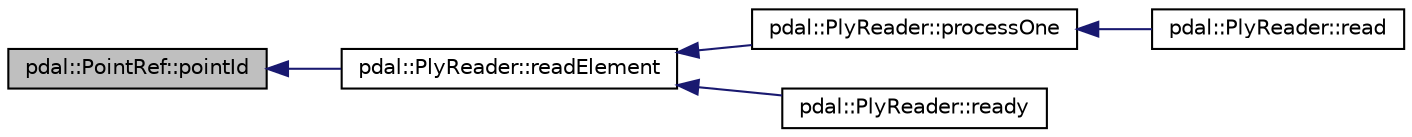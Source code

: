 digraph "pdal::PointRef::pointId"
{
  edge [fontname="Helvetica",fontsize="10",labelfontname="Helvetica",labelfontsize="10"];
  node [fontname="Helvetica",fontsize="10",shape=record];
  rankdir="LR";
  Node1 [label="pdal::PointRef::pointId",height=0.2,width=0.4,color="black", fillcolor="grey75", style="filled", fontcolor="black"];
  Node1 -> Node2 [dir="back",color="midnightblue",fontsize="10",style="solid",fontname="Helvetica"];
  Node2 [label="pdal::PlyReader::readElement",height=0.2,width=0.4,color="black", fillcolor="white", style="filled",URL="$classpdal_1_1PlyReader.html#a9f8530cfe07a115f3aec19f71ed53ea2"];
  Node2 -> Node3 [dir="back",color="midnightblue",fontsize="10",style="solid",fontname="Helvetica"];
  Node3 [label="pdal::PlyReader::processOne",height=0.2,width=0.4,color="black", fillcolor="white", style="filled",URL="$classpdal_1_1PlyReader.html#a2ffd816ad722bc26a939e2205672fc22"];
  Node3 -> Node4 [dir="back",color="midnightblue",fontsize="10",style="solid",fontname="Helvetica"];
  Node4 [label="pdal::PlyReader::read",height=0.2,width=0.4,color="black", fillcolor="white", style="filled",URL="$classpdal_1_1PlyReader.html#a72e6d57481231baa610904384b5b4715"];
  Node2 -> Node5 [dir="back",color="midnightblue",fontsize="10",style="solid",fontname="Helvetica"];
  Node5 [label="pdal::PlyReader::ready",height=0.2,width=0.4,color="black", fillcolor="white", style="filled",URL="$classpdal_1_1PlyReader.html#a25b3be53b5c74d1caa6a6fd76325e89b"];
}
